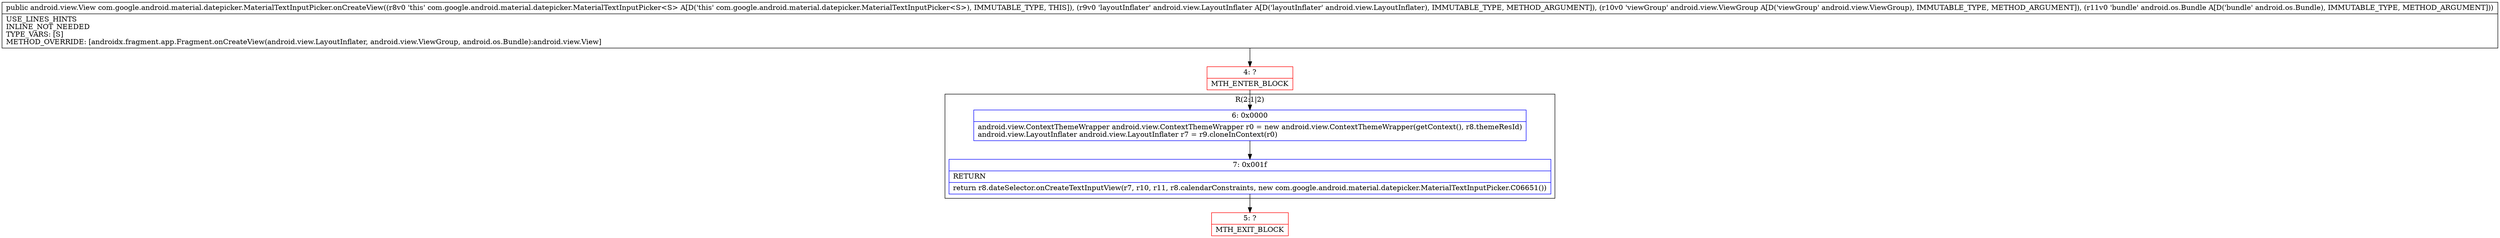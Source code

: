 digraph "CFG forcom.google.android.material.datepicker.MaterialTextInputPicker.onCreateView(Landroid\/view\/LayoutInflater;Landroid\/view\/ViewGroup;Landroid\/os\/Bundle;)Landroid\/view\/View;" {
subgraph cluster_Region_2138459008 {
label = "R(2:1|2)";
node [shape=record,color=blue];
Node_6 [shape=record,label="{6\:\ 0x0000|android.view.ContextThemeWrapper android.view.ContextThemeWrapper r0 = new android.view.ContextThemeWrapper(getContext(), r8.themeResId)\landroid.view.LayoutInflater android.view.LayoutInflater r7 = r9.cloneInContext(r0)\l}"];
Node_7 [shape=record,label="{7\:\ 0x001f|RETURN\l|return r8.dateSelector.onCreateTextInputView(r7, r10, r11, r8.calendarConstraints, new com.google.android.material.datepicker.MaterialTextInputPicker.C06651())\l}"];
}
Node_4 [shape=record,color=red,label="{4\:\ ?|MTH_ENTER_BLOCK\l}"];
Node_5 [shape=record,color=red,label="{5\:\ ?|MTH_EXIT_BLOCK\l}"];
MethodNode[shape=record,label="{public android.view.View com.google.android.material.datepicker.MaterialTextInputPicker.onCreateView((r8v0 'this' com.google.android.material.datepicker.MaterialTextInputPicker\<S\> A[D('this' com.google.android.material.datepicker.MaterialTextInputPicker\<S\>), IMMUTABLE_TYPE, THIS]), (r9v0 'layoutInflater' android.view.LayoutInflater A[D('layoutInflater' android.view.LayoutInflater), IMMUTABLE_TYPE, METHOD_ARGUMENT]), (r10v0 'viewGroup' android.view.ViewGroup A[D('viewGroup' android.view.ViewGroup), IMMUTABLE_TYPE, METHOD_ARGUMENT]), (r11v0 'bundle' android.os.Bundle A[D('bundle' android.os.Bundle), IMMUTABLE_TYPE, METHOD_ARGUMENT]))  | USE_LINES_HINTS\lINLINE_NOT_NEEDED\lTYPE_VARS: [S]\lMETHOD_OVERRIDE: [androidx.fragment.app.Fragment.onCreateView(android.view.LayoutInflater, android.view.ViewGroup, android.os.Bundle):android.view.View]\l}"];
MethodNode -> Node_4;Node_6 -> Node_7;
Node_7 -> Node_5;
Node_4 -> Node_6;
}

